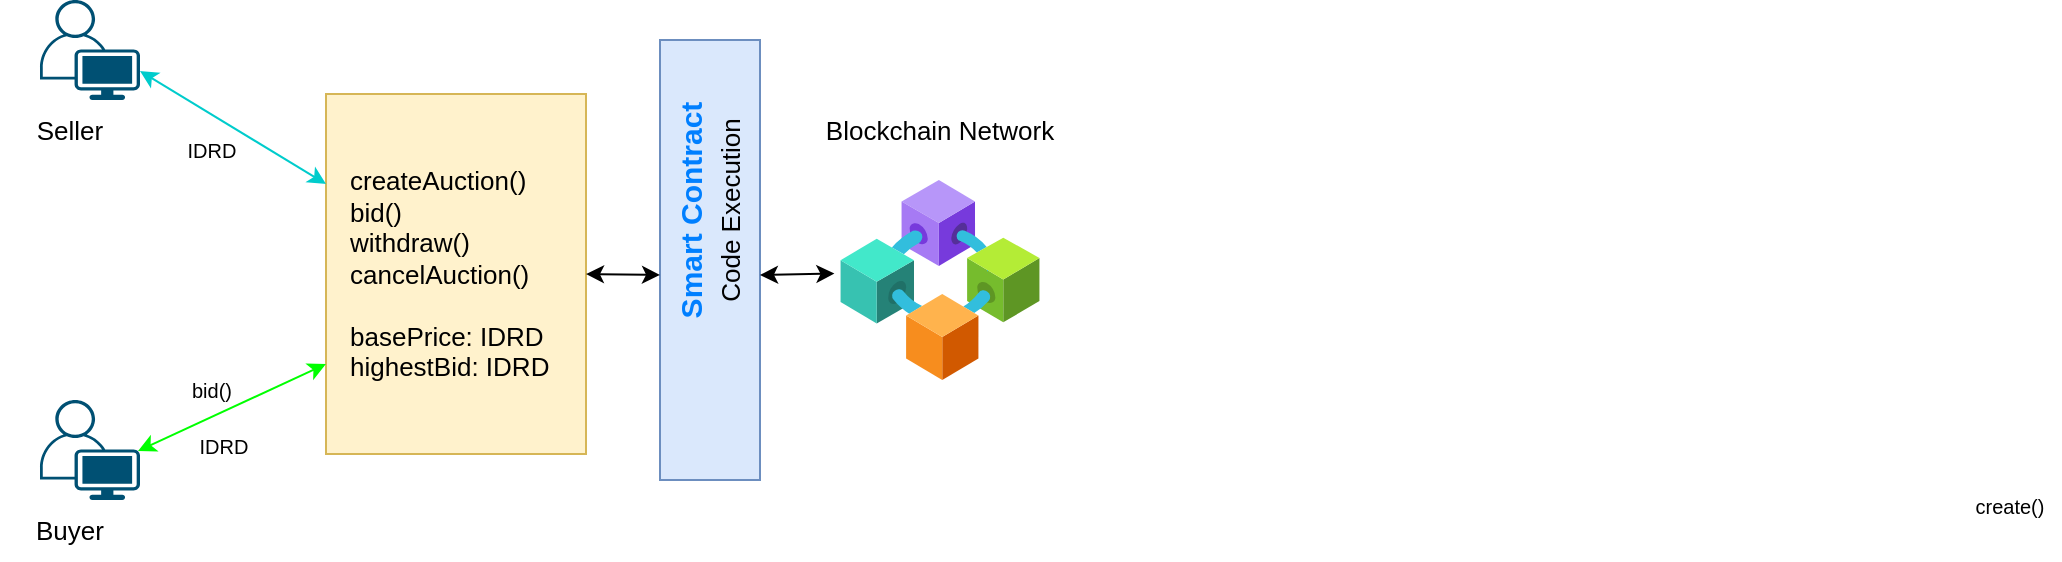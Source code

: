 <mxfile version="20.8.3" type="github">
  <diagram id="-4toW2RNmc1USjAJMxSq" name="Page-1">
    <mxGraphModel dx="1050" dy="623" grid="1" gridSize="10" guides="1" tooltips="1" connect="1" arrows="1" fold="1" page="1" pageScale="1" pageWidth="850" pageHeight="1100" math="0" shadow="0">
      <root>
        <mxCell id="0" />
        <mxCell id="1" parent="0" />
        <mxCell id="TrK0giv81t1PPJtYDJ1d-1" value="" style="points=[[0.35,0,0],[0.98,0.51,0],[1,0.71,0],[0.67,1,0],[0,0.795,0],[0,0.65,0]];verticalLabelPosition=bottom;sketch=0;html=1;verticalAlign=top;aspect=fixed;align=center;pointerEvents=1;shape=mxgraph.cisco19.user;fillColor=#005073;strokeColor=none;" vertex="1" parent="1">
          <mxGeometry x="230" y="120" width="50" height="50" as="geometry" />
        </mxCell>
        <mxCell id="TrK0giv81t1PPJtYDJ1d-2" value="" style="points=[[0.35,0,0],[0.98,0.51,0],[1,0.71,0],[0.67,1,0],[0,0.795,0],[0,0.65,0]];verticalLabelPosition=bottom;sketch=0;html=1;verticalAlign=top;aspect=fixed;align=center;pointerEvents=1;shape=mxgraph.cisco19.user;fillColor=#005073;strokeColor=none;" vertex="1" parent="1">
          <mxGeometry x="230" y="320" width="50" height="50" as="geometry" />
        </mxCell>
        <mxCell id="TrK0giv81t1PPJtYDJ1d-3" value="" style="aspect=fixed;html=1;points=[];align=center;image;fontSize=12;image=img/lib/azure2/blockchain/Consortium.svg;" vertex="1" parent="1">
          <mxGeometry x="630" y="210" width="100" height="100" as="geometry" />
        </mxCell>
        <mxCell id="TrK0giv81t1PPJtYDJ1d-5" value="" style="rounded=0;whiteSpace=wrap;html=1;fillColor=#dae8fc;strokeColor=#6c8ebf;" vertex="1" parent="1">
          <mxGeometry x="540" y="140" width="50" height="220" as="geometry" />
        </mxCell>
        <mxCell id="TrK0giv81t1PPJtYDJ1d-4" value="" style="shape=image;html=1;verticalAlign=top;verticalLabelPosition=bottom;labelBackgroundColor=#ffffff;imageAspect=0;aspect=fixed;image=https://cdn1.iconfinder.com/data/icons/cryptocurrency-blockchain-fintech-free/32/Cryptocurrency_digital_contract-128.png" vertex="1" parent="1">
          <mxGeometry x="546" y="300" width="38" height="38" as="geometry" />
        </mxCell>
        <mxCell id="TrK0giv81t1PPJtYDJ1d-6" value="Code Execution" style="text;html=1;strokeColor=none;fillColor=none;align=center;verticalAlign=middle;whiteSpace=wrap;rounded=0;rotation=-90;fontSize=13;" vertex="1" parent="1">
          <mxGeometry x="510" y="210" width="130" height="30" as="geometry" />
        </mxCell>
        <mxCell id="TrK0giv81t1PPJtYDJ1d-7" value="Smart Contract" style="text;html=1;strokeColor=none;fillColor=none;align=center;verticalAlign=middle;whiteSpace=wrap;rounded=0;rotation=-90;fontStyle=1;fontColor=#007FFF;fontSize=15;" vertex="1" parent="1">
          <mxGeometry x="490" y="210" width="130" height="30" as="geometry" />
        </mxCell>
        <mxCell id="TrK0giv81t1PPJtYDJ1d-9" value="Blockchain Network" style="text;html=1;strokeColor=none;fillColor=none;align=center;verticalAlign=middle;whiteSpace=wrap;rounded=0;rotation=0;fontSize=13;" vertex="1" parent="1">
          <mxGeometry x="615" y="170" width="130" height="30" as="geometry" />
        </mxCell>
        <mxCell id="TrK0giv81t1PPJtYDJ1d-10" value="" style="endArrow=classic;startArrow=classic;html=1;rounded=0;fontSize=13;fontColor=#007FFF;entryX=-0.028;entryY=0.468;entryDx=0;entryDy=0;entryPerimeter=0;exitX=0.25;exitY=1;exitDx=0;exitDy=0;" edge="1" parent="1" source="TrK0giv81t1PPJtYDJ1d-6" target="TrK0giv81t1PPJtYDJ1d-3">
          <mxGeometry width="50" height="50" relative="1" as="geometry">
            <mxPoint x="400" y="340" as="sourcePoint" />
            <mxPoint x="450" y="290" as="targetPoint" />
          </mxGeometry>
        </mxCell>
        <mxCell id="TrK0giv81t1PPJtYDJ1d-11" value="Seller" style="text;html=1;strokeColor=none;fillColor=none;align=center;verticalAlign=middle;whiteSpace=wrap;rounded=0;rotation=0;fontSize=13;" vertex="1" parent="1">
          <mxGeometry x="210" y="170" width="70" height="30" as="geometry" />
        </mxCell>
        <mxCell id="TrK0giv81t1PPJtYDJ1d-12" value="Buyer" style="text;html=1;strokeColor=none;fillColor=none;align=center;verticalAlign=middle;whiteSpace=wrap;rounded=0;rotation=0;fontSize=13;" vertex="1" parent="1">
          <mxGeometry x="210" y="370" width="70" height="30" as="geometry" />
        </mxCell>
        <mxCell id="TrK0giv81t1PPJtYDJ1d-13" value="createAuction()&lt;br&gt;bid()&lt;br&gt;withdraw()&lt;br&gt;cancelAuction()&lt;br&gt;&lt;br&gt;basePrice: IDRD&lt;br&gt;highestBid: IDRD" style="rounded=0;whiteSpace=wrap;html=1;fontSize=13;fillColor=#fff2cc;strokeColor=#d6b656;align=left;spacingLeft=8;spacing=4;spacingTop=0;" vertex="1" parent="1">
          <mxGeometry x="373" y="167" width="130" height="180" as="geometry" />
        </mxCell>
        <mxCell id="TrK0giv81t1PPJtYDJ1d-14" value="" style="endArrow=classic;startArrow=classic;html=1;rounded=0;fontSize=13;fontColor=#007FFF;entryX=0.25;entryY=0;entryDx=0;entryDy=0;exitX=1;exitY=0.5;exitDx=0;exitDy=0;" edge="1" parent="1" source="TrK0giv81t1PPJtYDJ1d-13" target="TrK0giv81t1PPJtYDJ1d-7">
          <mxGeometry width="50" height="50" relative="1" as="geometry">
            <mxPoint x="600" y="267.5" as="sourcePoint" />
            <mxPoint x="637.2" y="266.8" as="targetPoint" />
          </mxGeometry>
        </mxCell>
        <mxCell id="TrK0giv81t1PPJtYDJ1d-15" value="" style="endArrow=classic;startArrow=classic;html=1;rounded=0;fontSize=13;fontColor=#007FFF;exitX=1;exitY=0.71;exitDx=0;exitDy=0;exitPerimeter=0;entryX=0;entryY=0.25;entryDx=0;entryDy=0;strokeColor=#00CCCC;" edge="1" parent="1" source="TrK0giv81t1PPJtYDJ1d-1" target="TrK0giv81t1PPJtYDJ1d-13">
          <mxGeometry width="50" height="50" relative="1" as="geometry">
            <mxPoint x="400" y="290" as="sourcePoint" />
            <mxPoint x="450" y="240" as="targetPoint" />
          </mxGeometry>
        </mxCell>
        <mxCell id="TrK0giv81t1PPJtYDJ1d-16" value="" style="endArrow=classic;startArrow=classic;html=1;rounded=0;strokeColor=#00FF00;fontSize=13;fontColor=#007FFF;exitX=0.98;exitY=0.51;exitDx=0;exitDy=0;exitPerimeter=0;entryX=0;entryY=0.75;entryDx=0;entryDy=0;" edge="1" parent="1" source="TrK0giv81t1PPJtYDJ1d-2" target="TrK0giv81t1PPJtYDJ1d-13">
          <mxGeometry width="50" height="50" relative="1" as="geometry">
            <mxPoint x="400" y="290" as="sourcePoint" />
            <mxPoint x="450" y="240" as="targetPoint" />
          </mxGeometry>
        </mxCell>
        <mxCell id="TrK0giv81t1PPJtYDJ1d-17" value="IDRD" style="text;html=1;strokeColor=none;fillColor=none;align=center;verticalAlign=middle;whiteSpace=wrap;rounded=0;rotation=0;fontSize=10;" vertex="1" parent="1">
          <mxGeometry x="291" y="180" width="50" height="30" as="geometry" />
        </mxCell>
        <mxCell id="TrK0giv81t1PPJtYDJ1d-18" value="IDRD" style="text;html=1;strokeColor=none;fillColor=none;align=center;verticalAlign=middle;whiteSpace=wrap;rounded=0;rotation=0;fontSize=10;" vertex="1" parent="1">
          <mxGeometry x="297" y="328" width="50" height="30" as="geometry" />
        </mxCell>
        <mxCell id="TrK0giv81t1PPJtYDJ1d-19" value="create()" style="text;html=1;strokeColor=none;fillColor=none;align=center;verticalAlign=middle;whiteSpace=wrap;rounded=0;rotation=0;fontSize=10;" vertex="1" parent="1">
          <mxGeometry x="1190" y="358" width="50" height="30" as="geometry" />
        </mxCell>
        <mxCell id="TrK0giv81t1PPJtYDJ1d-20" value="bid()" style="text;html=1;strokeColor=none;fillColor=none;align=center;verticalAlign=middle;whiteSpace=wrap;rounded=0;rotation=0;fontSize=10;" vertex="1" parent="1">
          <mxGeometry x="291" y="300" width="50" height="30" as="geometry" />
        </mxCell>
      </root>
    </mxGraphModel>
  </diagram>
</mxfile>
